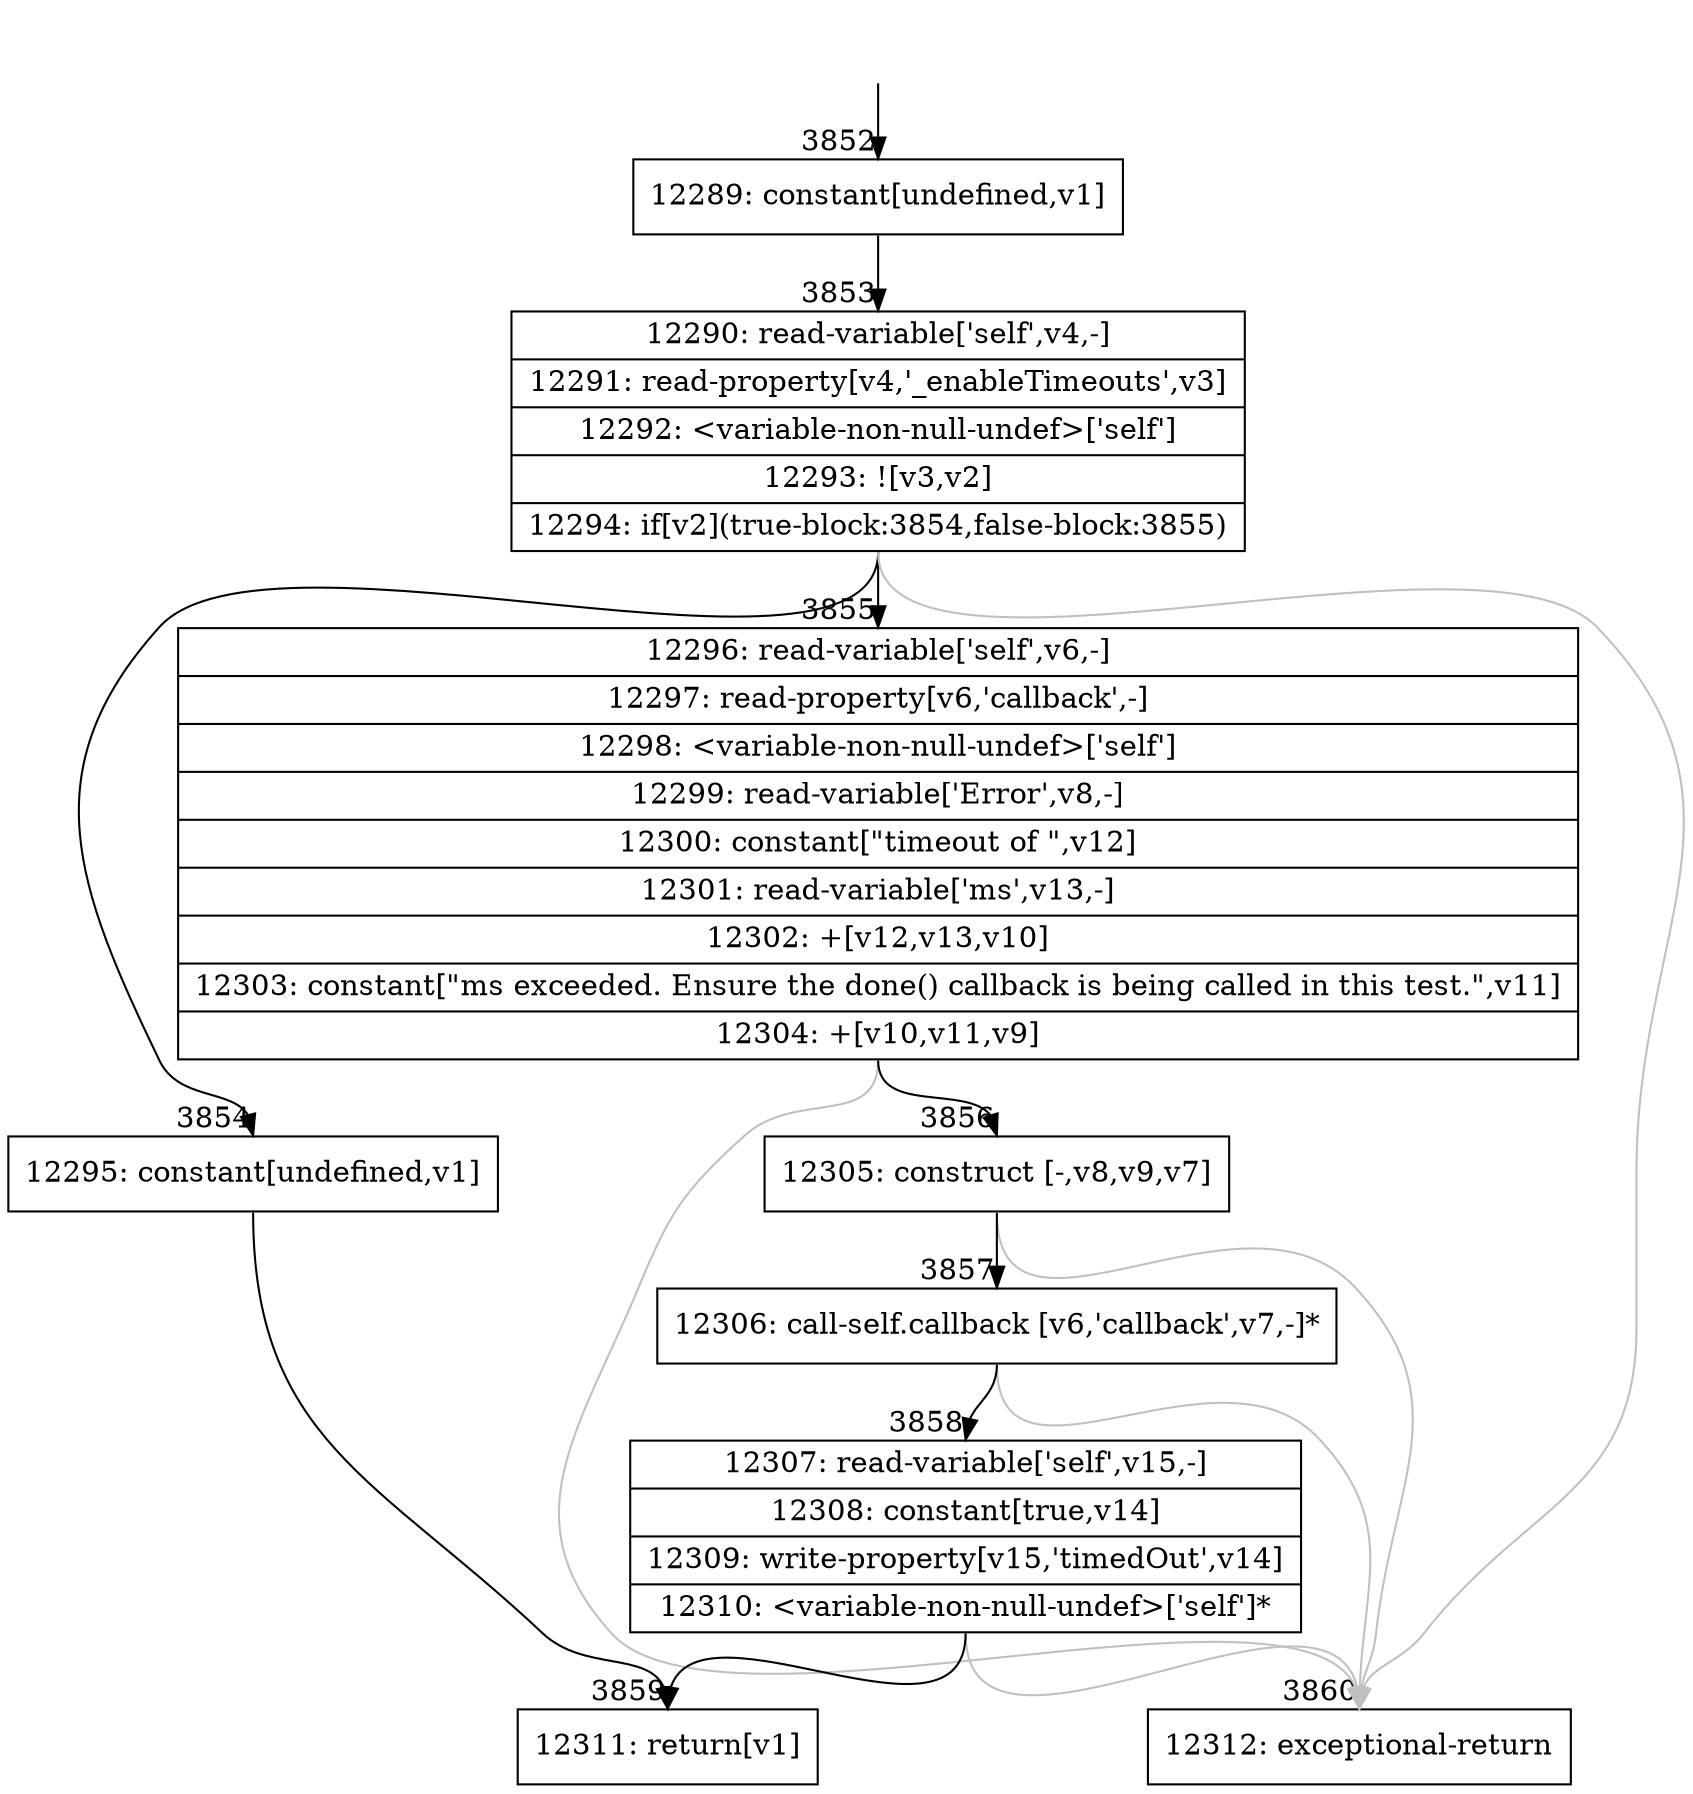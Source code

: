 digraph {
rankdir="TD"
BB_entry351[shape=none,label=""];
BB_entry351 -> BB3852 [tailport=s, headport=n, headlabel="    3852"]
BB3852 [shape=record label="{12289: constant[undefined,v1]}" ] 
BB3852 -> BB3853 [tailport=s, headport=n, headlabel="      3853"]
BB3853 [shape=record label="{12290: read-variable['self',v4,-]|12291: read-property[v4,'_enableTimeouts',v3]|12292: \<variable-non-null-undef\>['self']|12293: ![v3,v2]|12294: if[v2](true-block:3854,false-block:3855)}" ] 
BB3853 -> BB3854 [tailport=s, headport=n, headlabel="      3854"]
BB3853 -> BB3855 [tailport=s, headport=n, headlabel="      3855"]
BB3853 -> BB3860 [tailport=s, headport=n, color=gray, headlabel="      3860"]
BB3854 [shape=record label="{12295: constant[undefined,v1]}" ] 
BB3854 -> BB3859 [tailport=s, headport=n, headlabel="      3859"]
BB3855 [shape=record label="{12296: read-variable['self',v6,-]|12297: read-property[v6,'callback',-]|12298: \<variable-non-null-undef\>['self']|12299: read-variable['Error',v8,-]|12300: constant[\"timeout of \",v12]|12301: read-variable['ms',v13,-]|12302: +[v12,v13,v10]|12303: constant[\"ms exceeded. Ensure the done() callback is being called in this test.\",v11]|12304: +[v10,v11,v9]}" ] 
BB3855 -> BB3856 [tailport=s, headport=n, headlabel="      3856"]
BB3855 -> BB3860 [tailport=s, headport=n, color=gray]
BB3856 [shape=record label="{12305: construct [-,v8,v9,v7]}" ] 
BB3856 -> BB3857 [tailport=s, headport=n, headlabel="      3857"]
BB3856 -> BB3860 [tailport=s, headport=n, color=gray]
BB3857 [shape=record label="{12306: call-self.callback [v6,'callback',v7,-]*}" ] 
BB3857 -> BB3858 [tailport=s, headport=n, headlabel="      3858"]
BB3857 -> BB3860 [tailport=s, headport=n, color=gray]
BB3858 [shape=record label="{12307: read-variable['self',v15,-]|12308: constant[true,v14]|12309: write-property[v15,'timedOut',v14]|12310: \<variable-non-null-undef\>['self']*}" ] 
BB3858 -> BB3859 [tailport=s, headport=n]
BB3858 -> BB3860 [tailport=s, headport=n, color=gray]
BB3859 [shape=record label="{12311: return[v1]}" ] 
BB3860 [shape=record label="{12312: exceptional-return}" ] 
//#$~ 4467
}
